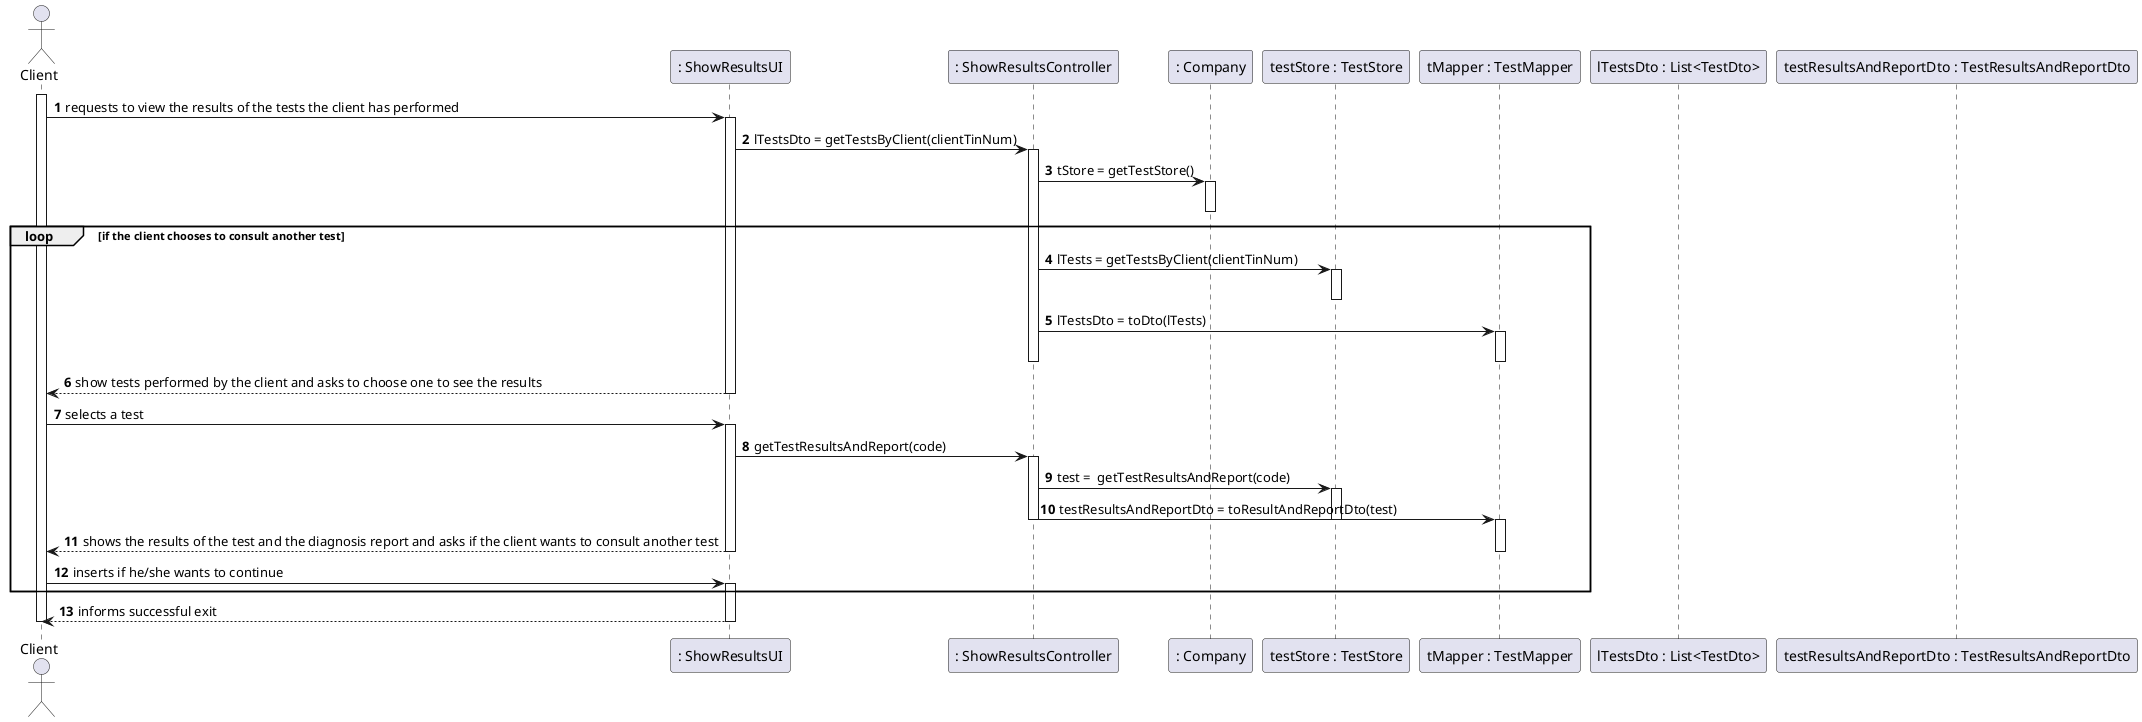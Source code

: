 @startuml

autonumber
actor "Client" as cli

participant ": ShowResultsUI" as ui
participant ": ShowResultsController" as ctrl
participant ": Company" as cmp
participant "testStore : TestStore" as testStore
participant "tMapper : TestMapper" as mapper
participant "lTestsDto : List<TestDto>"
participant "testResultsAndReportDto : TestResultsAndReportDto"

activate cli

cli -> ui : requests to view the results of the tests the client has performed

activate ui

ui -> ctrl : lTestsDto = getTestsByClient(clientTinNum)

activate ctrl

ctrl -> cmp : tStore = getTestStore()

activate cmp

deactivate cmp

loop if the client chooses to consult another test

ctrl -> testStore : lTests = getTestsByClient(clientTinNum)

activate testStore

deactivate testStore

ctrl -> mapper : lTestsDto = toDto(lTests)

activate mapper

deactivate ctrl

deactivate mapper

ui --> cli : show tests performed by the client and asks to choose one to see the results

deactivate ui

cli -> ui : selects a test

activate ui

ui -> ctrl : getTestResultsAndReport(code)

activate ctrl

ctrl -> testStore : test =  getTestResultsAndReport(code)

activate testStore

ctrl -> mapper : testResultsAndReportDto = toResultAndReportDto(test)

deactivate testStore

activate mapper

deactivate ctrl

ui --> cli : shows the results of the test and the diagnosis report and asks if the client wants to consult another test

deactivate mapper

deactivate ui

cli -> ui : inserts if he/she wants to continue

activate ui

end

ui --> cli : informs successful exit

deactivate ui

deactivate cli


@enduml